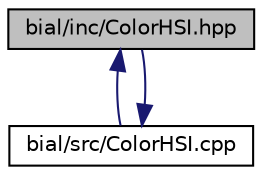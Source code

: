 digraph "bial/inc/ColorHSI.hpp"
{
  edge [fontname="Helvetica",fontsize="10",labelfontname="Helvetica",labelfontsize="10"];
  node [fontname="Helvetica",fontsize="10",shape=record];
  Node1 [label="bial/inc/ColorHSI.hpp",height=0.2,width=0.4,color="black", fillcolor="grey75", style="filled", fontcolor="black"];
  Node1 -> Node2 [dir="back",color="midnightblue",fontsize="10",style="solid",fontname="Helvetica"];
  Node2 [label="bial/src/ColorHSI.cpp",height=0.2,width=0.4,color="black", fillcolor="white", style="filled",URL="$_color_h_s_i_8cpp.html"];
  Node2 -> Node1 [dir="back",color="midnightblue",fontsize="10",style="solid",fontname="Helvetica"];
}
